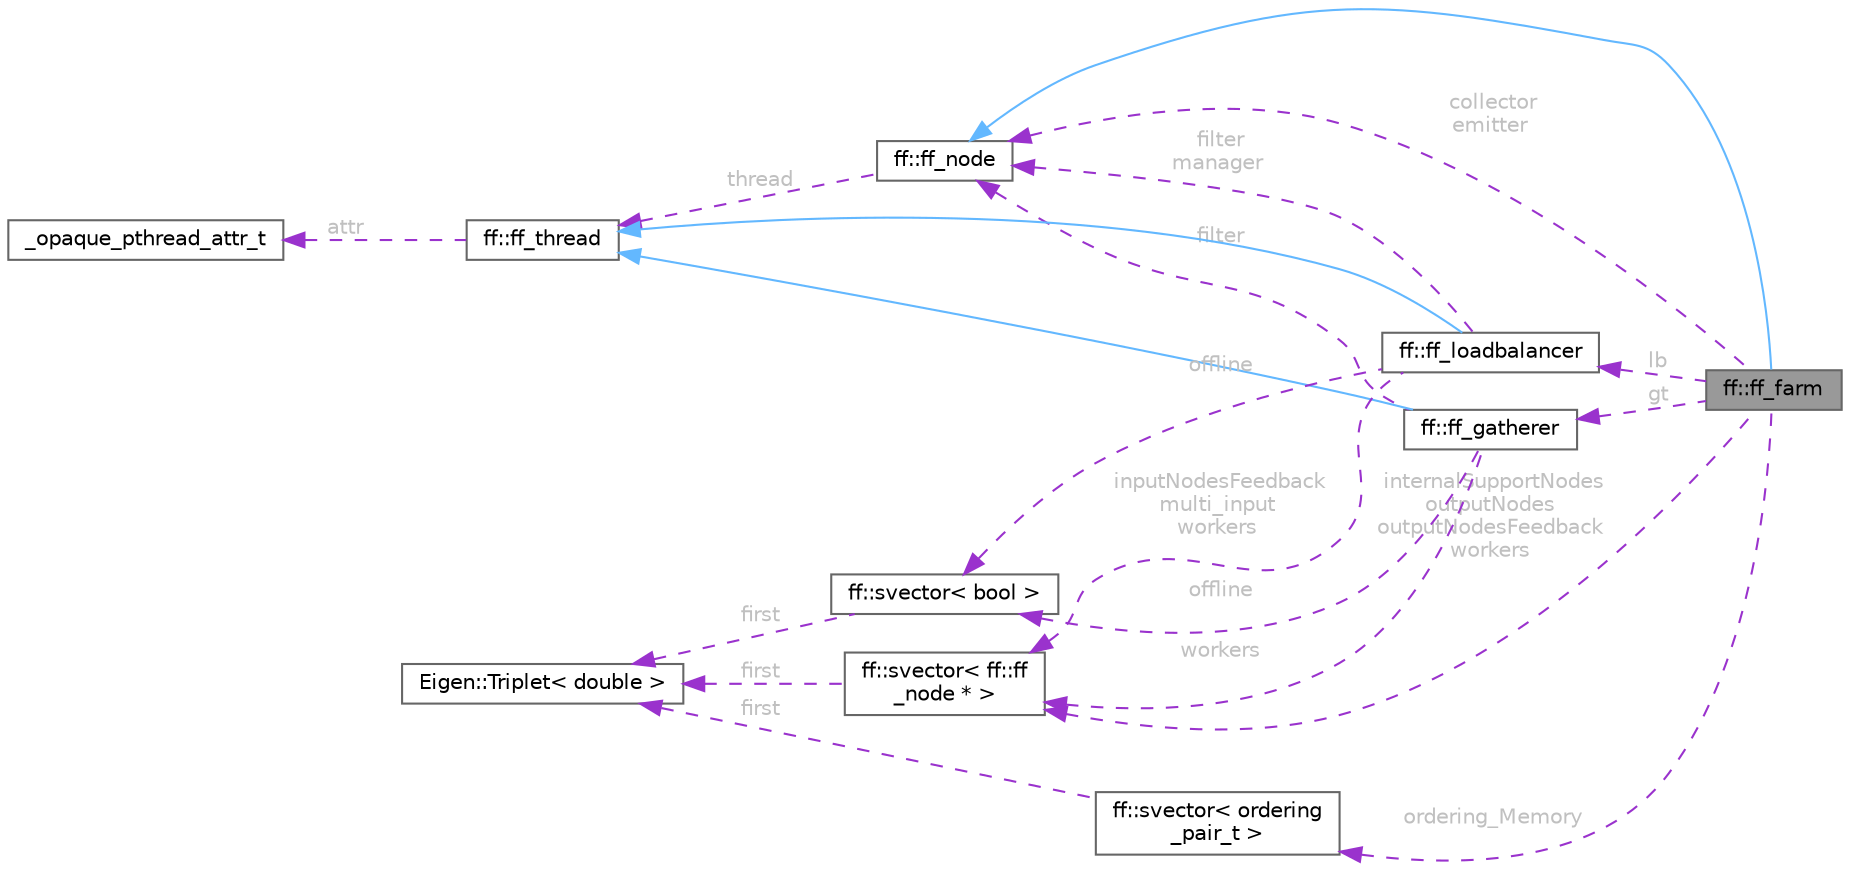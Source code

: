 digraph "ff::ff_farm"
{
 // LATEX_PDF_SIZE
  bgcolor="transparent";
  edge [fontname=Helvetica,fontsize=10,labelfontname=Helvetica,labelfontsize=10];
  node [fontname=Helvetica,fontsize=10,shape=box,height=0.2,width=0.4];
  rankdir="LR";
  Node1 [id="Node000001",label="ff::ff_farm",height=0.2,width=0.4,color="gray40", fillcolor="grey60", style="filled", fontcolor="black",tooltip="The Farm skeleton, with Emitter (lb_t) and Collector (gt_t)."];
  Node2 -> Node1 [id="edge20_Node000001_Node000002",dir="back",color="steelblue1",style="solid",tooltip=" "];
  Node2 [id="Node000002",label="ff::ff_node",height=0.2,width=0.4,color="gray40", fillcolor="white", style="filled",URL="$classff_1_1ff__node.html",tooltip="The FastFlow abstract contanier for a parallel activity (actor)."];
  Node3 -> Node2 [id="edge21_Node000002_Node000003",dir="back",color="darkorchid3",style="dashed",tooltip=" ",label=" thread",fontcolor="grey" ];
  Node3 [id="Node000003",label="ff::ff_thread",height=0.2,width=0.4,color="gray40", fillcolor="white", style="filled",URL="$classff_1_1ff__thread.html",tooltip="thread container for (leaves) ff_node"];
  Node4 -> Node3 [id="edge22_Node000003_Node000004",dir="back",color="darkorchid3",style="dashed",tooltip=" ",label=" attr",fontcolor="grey" ];
  Node4 [id="Node000004",label="_opaque_pthread_attr_t",height=0.2,width=0.4,color="gray40", fillcolor="white", style="filled",URL="$struct__opaque__pthread__attr__t.html",tooltip=" "];
  Node2 -> Node1 [id="edge23_Node000001_Node000002",dir="back",color="darkorchid3",style="dashed",tooltip=" ",label=" collector\nemitter",fontcolor="grey" ];
  Node5 -> Node1 [id="edge24_Node000001_Node000005",dir="back",color="darkorchid3",style="dashed",tooltip=" ",label=" lb",fontcolor="grey" ];
  Node5 [id="Node000005",label="ff::ff_loadbalancer",height=0.2,width=0.4,color="gray40", fillcolor="white", style="filled",URL="$classff_1_1ff__loadbalancer.html",tooltip="A class representing the Emitter node in a typical Farm skeleton."];
  Node3 -> Node5 [id="edge25_Node000005_Node000003",dir="back",color="steelblue1",style="solid",tooltip=" "];
  Node2 -> Node5 [id="edge26_Node000005_Node000002",dir="back",color="darkorchid3",style="dashed",tooltip=" ",label=" filter\nmanager",fontcolor="grey" ];
  Node6 -> Node5 [id="edge27_Node000005_Node000006",dir="back",color="darkorchid3",style="dashed",tooltip=" ",label=" inputNodesFeedback\nmulti_input\nworkers",fontcolor="grey" ];
  Node6 [id="Node000006",label="ff::svector\< ff::ff\l_node * \>",height=0.2,width=0.4,color="gray40", fillcolor="white", style="filled",URL="$classff_1_1svector.html",tooltip=" "];
  Node7 -> Node6 [id="edge28_Node000006_Node000007",dir="back",color="darkorchid3",style="dashed",tooltip=" ",label=" first",fontcolor="grey" ];
  Node7 [id="Node000007",label="Eigen::Triplet\< double \>",height=0.2,width=0.4,color="gray40", fillcolor="white", style="filled",URL="$class_eigen_1_1_triplet.html",tooltip=" "];
  Node8 -> Node5 [id="edge29_Node000005_Node000008",dir="back",color="darkorchid3",style="dashed",tooltip=" ",label=" offline",fontcolor="grey" ];
  Node8 [id="Node000008",label="ff::svector\< bool \>",height=0.2,width=0.4,color="gray40", fillcolor="white", style="filled",URL="$classff_1_1svector.html",tooltip=" "];
  Node7 -> Node8 [id="edge30_Node000008_Node000007",dir="back",color="darkorchid3",style="dashed",tooltip=" ",label=" first",fontcolor="grey" ];
  Node9 -> Node1 [id="edge31_Node000001_Node000009",dir="back",color="darkorchid3",style="dashed",tooltip=" ",label=" gt",fontcolor="grey" ];
  Node9 [id="Node000009",label="ff::ff_gatherer",height=0.2,width=0.4,color="gray40", fillcolor="white", style="filled",URL="$classff_1_1ff__gatherer.html",tooltip="A class representing the Collector node in a Farm skeleton."];
  Node3 -> Node9 [id="edge32_Node000009_Node000003",dir="back",color="steelblue1",style="solid",tooltip=" "];
  Node2 -> Node9 [id="edge33_Node000009_Node000002",dir="back",color="darkorchid3",style="dashed",tooltip=" ",label=" filter",fontcolor="grey" ];
  Node6 -> Node9 [id="edge34_Node000009_Node000006",dir="back",color="darkorchid3",style="dashed",tooltip=" ",label=" workers",fontcolor="grey" ];
  Node8 -> Node9 [id="edge35_Node000009_Node000008",dir="back",color="darkorchid3",style="dashed",tooltip=" ",label=" offline",fontcolor="grey" ];
  Node6 -> Node1 [id="edge36_Node000001_Node000006",dir="back",color="darkorchid3",style="dashed",tooltip=" ",label=" internalSupportNodes\noutputNodes\noutputNodesFeedback\nworkers",fontcolor="grey" ];
  Node10 -> Node1 [id="edge37_Node000001_Node000010",dir="back",color="darkorchid3",style="dashed",tooltip=" ",label=" ordering_Memory",fontcolor="grey" ];
  Node10 [id="Node000010",label="ff::svector\< ordering\l_pair_t \>",height=0.2,width=0.4,color="gray40", fillcolor="white", style="filled",URL="$classff_1_1svector.html",tooltip=" "];
  Node7 -> Node10 [id="edge38_Node000010_Node000007",dir="back",color="darkorchid3",style="dashed",tooltip=" ",label=" first",fontcolor="grey" ];
}
